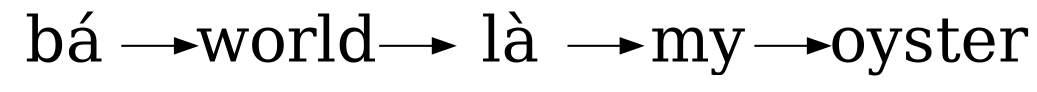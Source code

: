 digraph world {
	graph [rankdir=LR]
	node [margin=0 shape=plaintext]
	world [label=world fontsize=30]
	"bá-bwd-bá" [label="bá" fontsize=30]
	"bá-bwd-bá" -> world
	"là-fwd-là" [label="là" fontsize=30]
	"my-fwd-là-my" [label=my fontsize=30]
	"oyster-fwd-là-my-oyster" [label=oyster fontsize=30]
	"my-fwd-là-my" -> "oyster-fwd-là-my-oyster"
	"là-fwd-là" -> "my-fwd-là-my"
	world -> "là-fwd-là"
}
